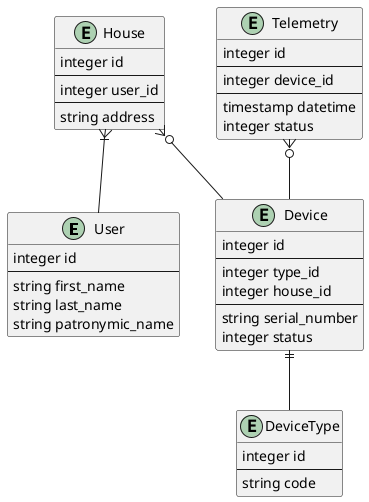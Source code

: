 @startuml

entity User {
  integer id
  --
  string first_name
  string last_name
  string patronymic_name
}

entity House {
  integer id
  --
  integer user_id
  --
  string address
}

entity DeviceType {
  integer id
  --
  string code
}

entity Device {
  integer id
  --
  integer type_id
  integer house_id
  --
  string serial_number
  integer status
}

entity Telemetry {
  integer id
  --
  integer device_id
  --
  timestamp datetime
  integer status
}

Telemetry }o-- Device
House }|-- User
House }o-- Device
Device ||-- DeviceType
@enduml